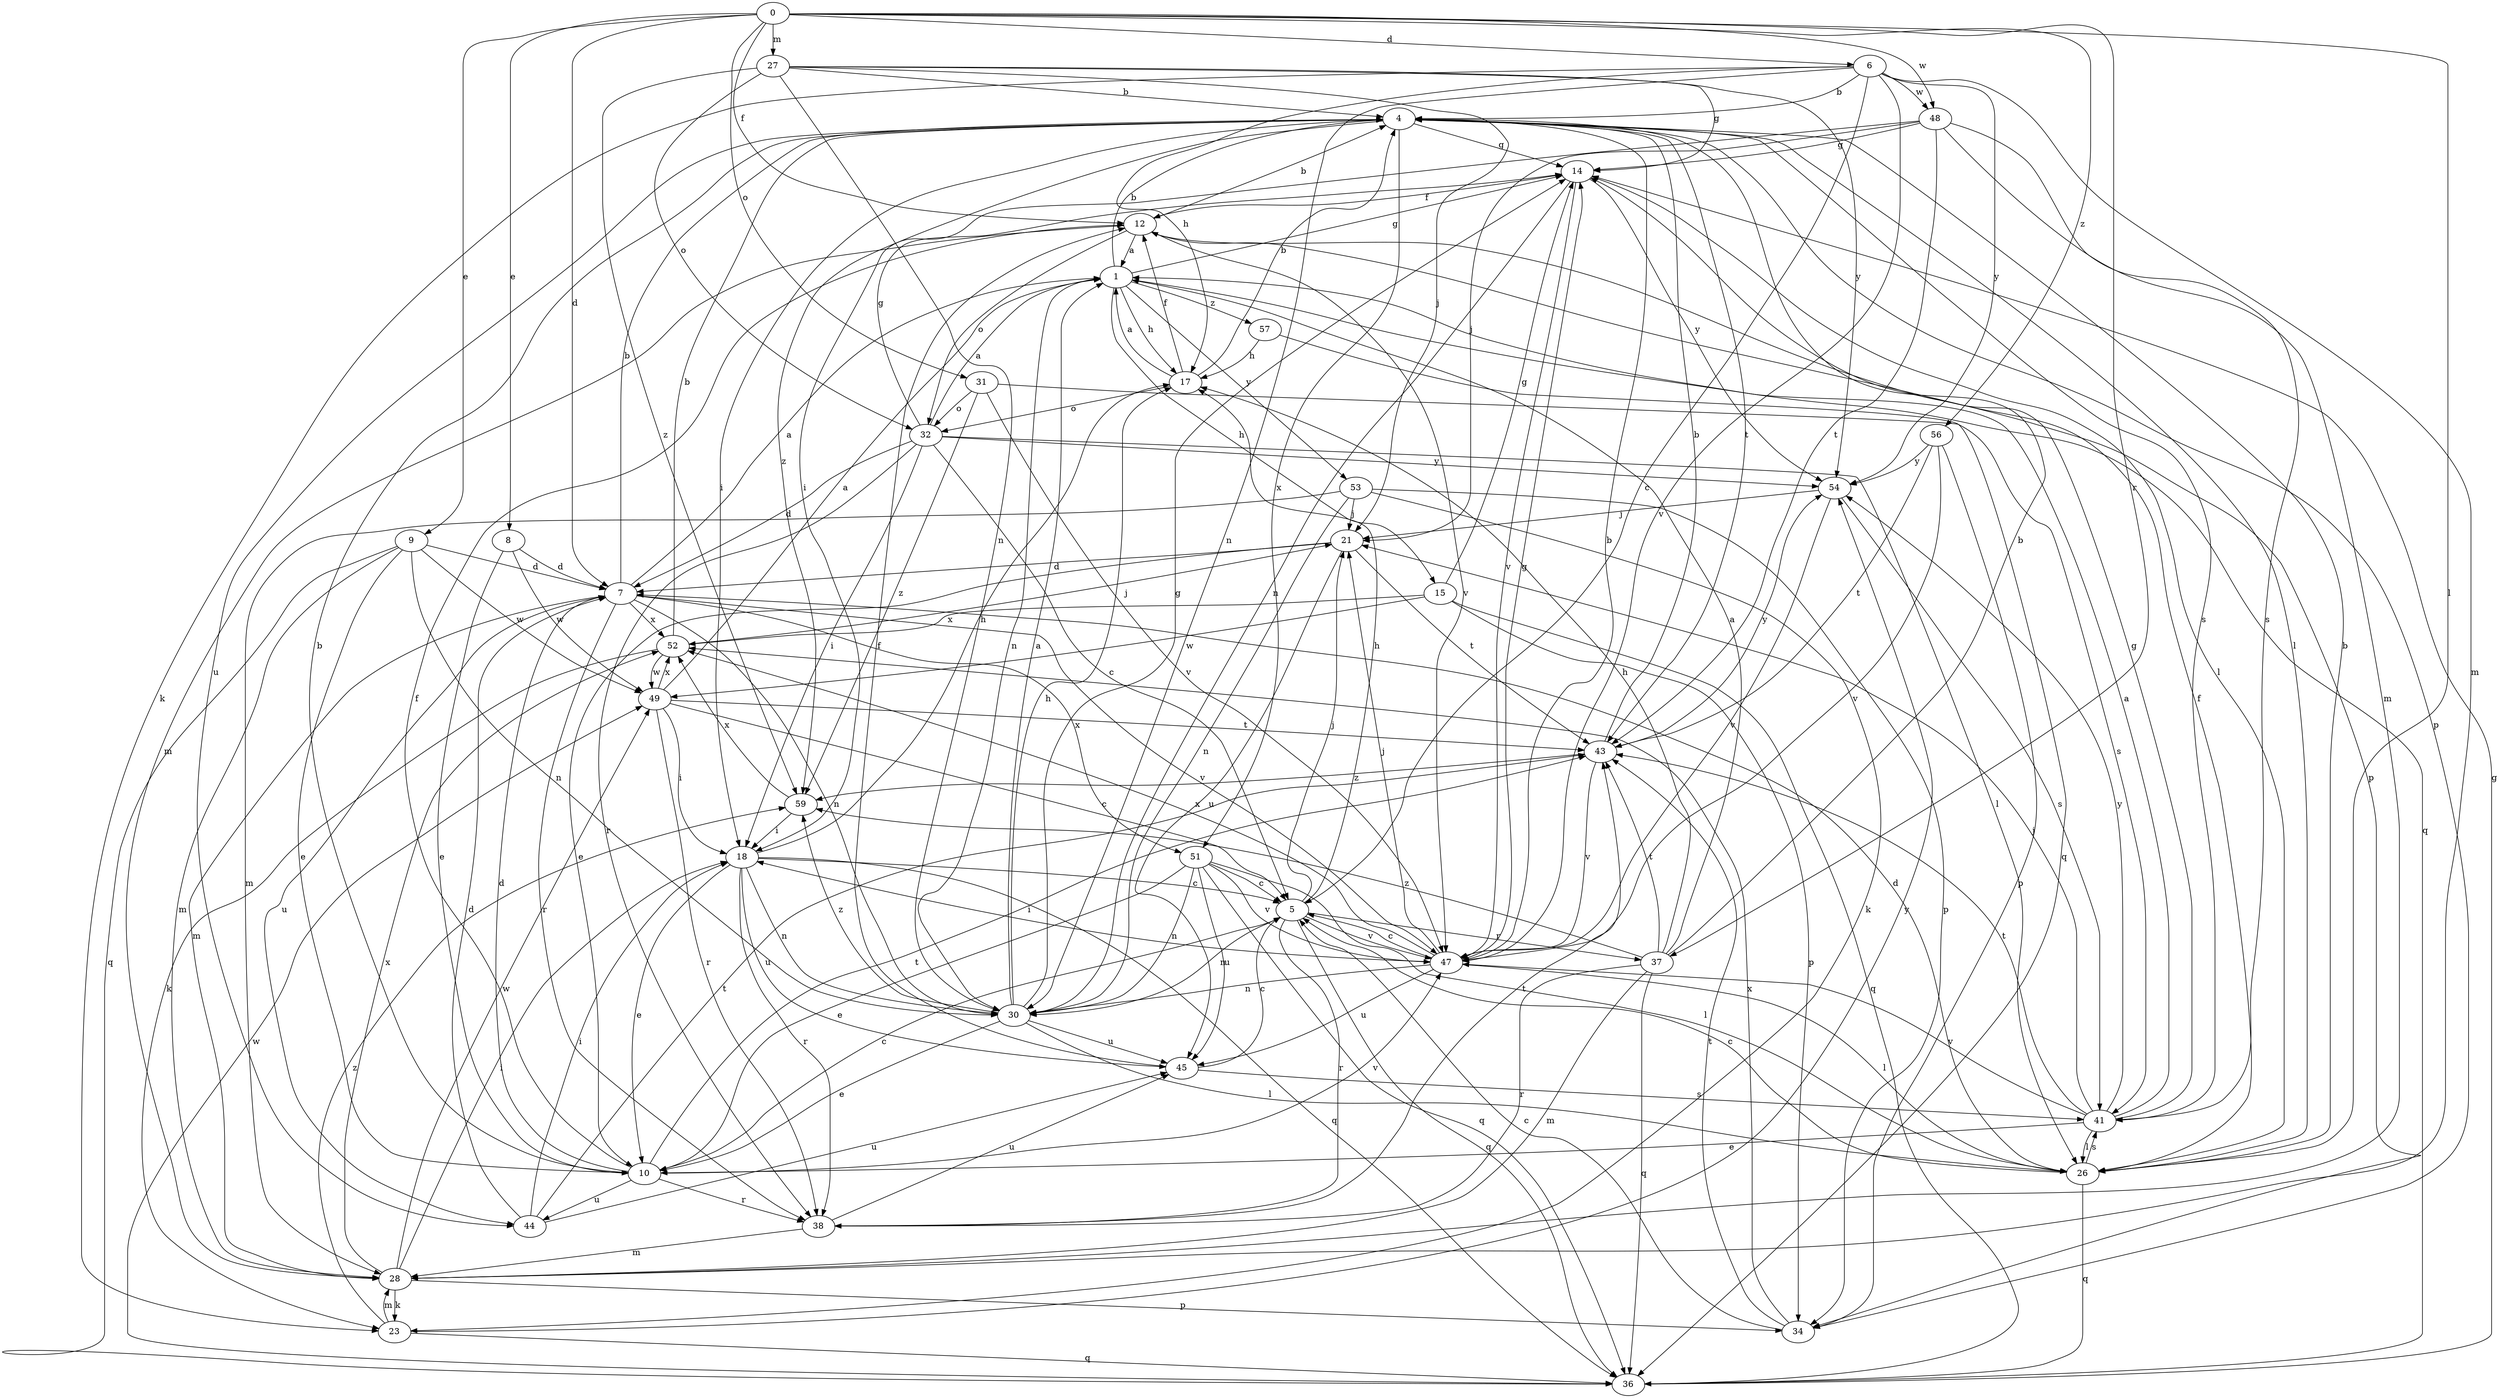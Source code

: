 strict digraph  {
0;
1;
4;
5;
6;
7;
8;
9;
10;
12;
14;
15;
17;
18;
21;
23;
26;
27;
28;
30;
31;
32;
34;
36;
37;
38;
41;
43;
44;
45;
47;
48;
49;
51;
52;
53;
54;
56;
57;
59;
0 -> 6  [label=d];
0 -> 7  [label=d];
0 -> 8  [label=e];
0 -> 9  [label=e];
0 -> 12  [label=f];
0 -> 26  [label=l];
0 -> 27  [label=m];
0 -> 31  [label=o];
0 -> 37  [label=r];
0 -> 48  [label=w];
0 -> 56  [label=z];
1 -> 4  [label=b];
1 -> 14  [label=g];
1 -> 15  [label=h];
1 -> 17  [label=h];
1 -> 30  [label=n];
1 -> 36  [label=q];
1 -> 53  [label=y];
1 -> 57  [label=z];
4 -> 14  [label=g];
4 -> 18  [label=i];
4 -> 26  [label=l];
4 -> 34  [label=p];
4 -> 41  [label=s];
4 -> 43  [label=t];
4 -> 44  [label=u];
4 -> 51  [label=x];
4 -> 59  [label=z];
5 -> 17  [label=h];
5 -> 21  [label=j];
5 -> 30  [label=n];
5 -> 36  [label=q];
5 -> 37  [label=r];
5 -> 38  [label=r];
5 -> 47  [label=v];
6 -> 4  [label=b];
6 -> 5  [label=c];
6 -> 17  [label=h];
6 -> 23  [label=k];
6 -> 28  [label=m];
6 -> 30  [label=n];
6 -> 47  [label=v];
6 -> 48  [label=w];
6 -> 54  [label=y];
7 -> 1  [label=a];
7 -> 4  [label=b];
7 -> 28  [label=m];
7 -> 30  [label=n];
7 -> 38  [label=r];
7 -> 44  [label=u];
7 -> 47  [label=v];
7 -> 51  [label=x];
7 -> 52  [label=x];
8 -> 7  [label=d];
8 -> 10  [label=e];
8 -> 49  [label=w];
9 -> 7  [label=d];
9 -> 10  [label=e];
9 -> 28  [label=m];
9 -> 30  [label=n];
9 -> 36  [label=q];
9 -> 49  [label=w];
10 -> 4  [label=b];
10 -> 5  [label=c];
10 -> 7  [label=d];
10 -> 12  [label=f];
10 -> 38  [label=r];
10 -> 43  [label=t];
10 -> 44  [label=u];
10 -> 47  [label=v];
12 -> 1  [label=a];
12 -> 4  [label=b];
12 -> 28  [label=m];
12 -> 32  [label=o];
12 -> 34  [label=p];
12 -> 47  [label=v];
14 -> 12  [label=f];
14 -> 26  [label=l];
14 -> 30  [label=n];
14 -> 47  [label=v];
14 -> 54  [label=y];
15 -> 14  [label=g];
15 -> 34  [label=p];
15 -> 36  [label=q];
15 -> 49  [label=w];
15 -> 52  [label=x];
17 -> 1  [label=a];
17 -> 4  [label=b];
17 -> 12  [label=f];
17 -> 32  [label=o];
18 -> 5  [label=c];
18 -> 10  [label=e];
18 -> 17  [label=h];
18 -> 30  [label=n];
18 -> 36  [label=q];
18 -> 38  [label=r];
18 -> 45  [label=u];
21 -> 7  [label=d];
21 -> 10  [label=e];
21 -> 43  [label=t];
21 -> 45  [label=u];
23 -> 28  [label=m];
23 -> 36  [label=q];
23 -> 54  [label=y];
23 -> 59  [label=z];
26 -> 4  [label=b];
26 -> 5  [label=c];
26 -> 7  [label=d];
26 -> 12  [label=f];
26 -> 36  [label=q];
26 -> 41  [label=s];
27 -> 4  [label=b];
27 -> 14  [label=g];
27 -> 21  [label=j];
27 -> 30  [label=n];
27 -> 32  [label=o];
27 -> 54  [label=y];
27 -> 59  [label=z];
28 -> 18  [label=i];
28 -> 23  [label=k];
28 -> 34  [label=p];
28 -> 49  [label=w];
28 -> 52  [label=x];
30 -> 1  [label=a];
30 -> 10  [label=e];
30 -> 14  [label=g];
30 -> 17  [label=h];
30 -> 26  [label=l];
30 -> 45  [label=u];
30 -> 59  [label=z];
31 -> 32  [label=o];
31 -> 41  [label=s];
31 -> 47  [label=v];
31 -> 59  [label=z];
32 -> 1  [label=a];
32 -> 5  [label=c];
32 -> 7  [label=d];
32 -> 14  [label=g];
32 -> 18  [label=i];
32 -> 26  [label=l];
32 -> 38  [label=r];
32 -> 54  [label=y];
34 -> 5  [label=c];
34 -> 43  [label=t];
34 -> 52  [label=x];
36 -> 14  [label=g];
36 -> 49  [label=w];
37 -> 1  [label=a];
37 -> 4  [label=b];
37 -> 17  [label=h];
37 -> 28  [label=m];
37 -> 36  [label=q];
37 -> 38  [label=r];
37 -> 43  [label=t];
37 -> 59  [label=z];
38 -> 28  [label=m];
38 -> 43  [label=t];
38 -> 45  [label=u];
41 -> 1  [label=a];
41 -> 10  [label=e];
41 -> 14  [label=g];
41 -> 21  [label=j];
41 -> 26  [label=l];
41 -> 43  [label=t];
41 -> 47  [label=v];
41 -> 54  [label=y];
43 -> 4  [label=b];
43 -> 47  [label=v];
43 -> 54  [label=y];
43 -> 59  [label=z];
44 -> 7  [label=d];
44 -> 18  [label=i];
44 -> 43  [label=t];
44 -> 45  [label=u];
45 -> 5  [label=c];
45 -> 12  [label=f];
45 -> 41  [label=s];
47 -> 4  [label=b];
47 -> 5  [label=c];
47 -> 14  [label=g];
47 -> 18  [label=i];
47 -> 21  [label=j];
47 -> 26  [label=l];
47 -> 30  [label=n];
47 -> 45  [label=u];
47 -> 52  [label=x];
48 -> 14  [label=g];
48 -> 18  [label=i];
48 -> 21  [label=j];
48 -> 28  [label=m];
48 -> 41  [label=s];
48 -> 43  [label=t];
49 -> 1  [label=a];
49 -> 5  [label=c];
49 -> 18  [label=i];
49 -> 38  [label=r];
49 -> 43  [label=t];
49 -> 52  [label=x];
51 -> 5  [label=c];
51 -> 10  [label=e];
51 -> 26  [label=l];
51 -> 30  [label=n];
51 -> 36  [label=q];
51 -> 45  [label=u];
51 -> 47  [label=v];
52 -> 4  [label=b];
52 -> 21  [label=j];
52 -> 23  [label=k];
52 -> 49  [label=w];
53 -> 21  [label=j];
53 -> 23  [label=k];
53 -> 28  [label=m];
53 -> 30  [label=n];
53 -> 34  [label=p];
54 -> 21  [label=j];
54 -> 41  [label=s];
54 -> 47  [label=v];
56 -> 34  [label=p];
56 -> 43  [label=t];
56 -> 47  [label=v];
56 -> 54  [label=y];
57 -> 17  [label=h];
57 -> 36  [label=q];
59 -> 18  [label=i];
59 -> 52  [label=x];
}
